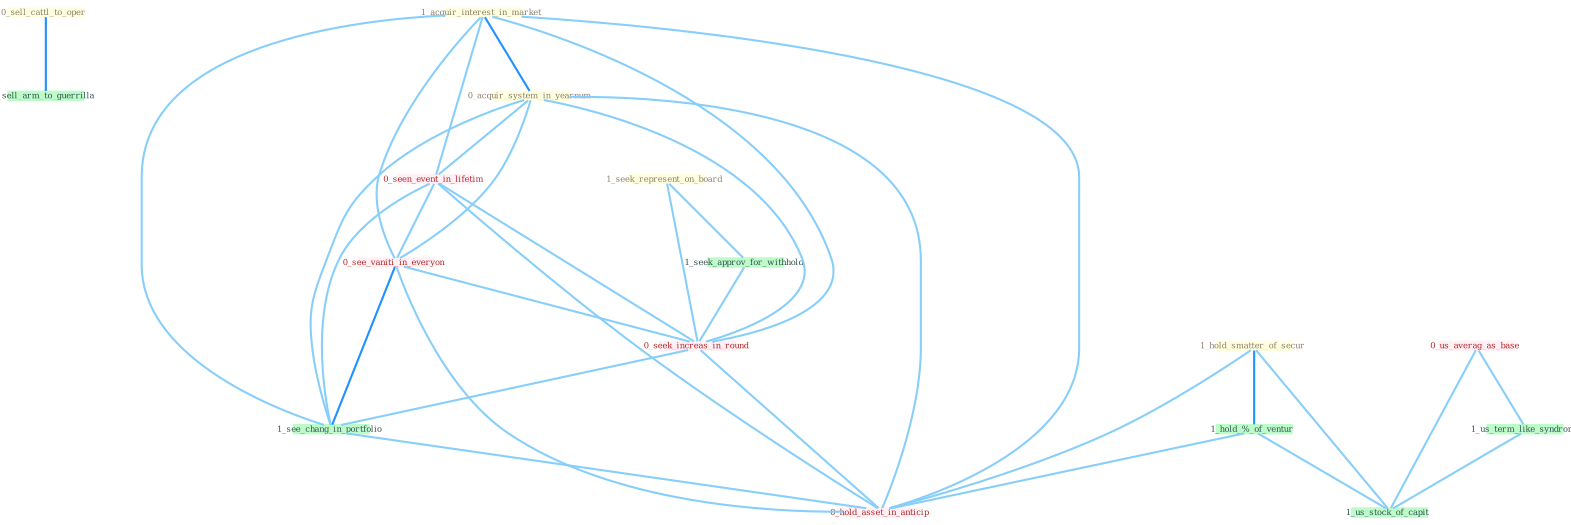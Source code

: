 Graph G{ 
    node
    [shape=polygon,style=filled,width=.5,height=.06,color="#BDFCC9",fixedsize=true,fontsize=4,
    fontcolor="#2f4f4f"];
    {node
    [color="#ffffe0", fontcolor="#8b7d6b"] "0_sell_cattl_to_oper " "1_seek_represent_on_board " "1_acquir_interest_in_market " "1_hold_smatter_of_secur " "0_acquir_system_in_yearnum "}
{node [color="#fff0f5", fontcolor="#b22222"] "0_seen_event_in_lifetim " "0_us_averag_as_base " "0_see_vaniti_in_everyon " "0_seek_increas_in_round " "0_hold_asset_in_anticip "}
edge [color="#B0E2FF"];

	"0_sell_cattl_to_oper " -- "0_sell_arm_to_guerrilla " [w="2", color="#1e90ff" , len=0.8];
	"1_seek_represent_on_board " -- "1_seek_approv_for_withhold " [w="1", color="#87cefa" ];
	"1_seek_represent_on_board " -- "0_seek_increas_in_round " [w="1", color="#87cefa" ];
	"1_acquir_interest_in_market " -- "0_acquir_system_in_yearnum " [w="2", color="#1e90ff" , len=0.8];
	"1_acquir_interest_in_market " -- "0_seen_event_in_lifetim " [w="1", color="#87cefa" ];
	"1_acquir_interest_in_market " -- "0_see_vaniti_in_everyon " [w="1", color="#87cefa" ];
	"1_acquir_interest_in_market " -- "0_seek_increas_in_round " [w="1", color="#87cefa" ];
	"1_acquir_interest_in_market " -- "1_see_chang_in_portfolio " [w="1", color="#87cefa" ];
	"1_acquir_interest_in_market " -- "0_hold_asset_in_anticip " [w="1", color="#87cefa" ];
	"1_hold_smatter_of_secur " -- "1_hold_%_of_ventur " [w="2", color="#1e90ff" , len=0.8];
	"1_hold_smatter_of_secur " -- "1_us_stock_of_capit " [w="1", color="#87cefa" ];
	"1_hold_smatter_of_secur " -- "0_hold_asset_in_anticip " [w="1", color="#87cefa" ];
	"0_acquir_system_in_yearnum " -- "0_seen_event_in_lifetim " [w="1", color="#87cefa" ];
	"0_acquir_system_in_yearnum " -- "0_see_vaniti_in_everyon " [w="1", color="#87cefa" ];
	"0_acquir_system_in_yearnum " -- "0_seek_increas_in_round " [w="1", color="#87cefa" ];
	"0_acquir_system_in_yearnum " -- "1_see_chang_in_portfolio " [w="1", color="#87cefa" ];
	"0_acquir_system_in_yearnum " -- "0_hold_asset_in_anticip " [w="1", color="#87cefa" ];
	"0_seen_event_in_lifetim " -- "0_see_vaniti_in_everyon " [w="1", color="#87cefa" ];
	"0_seen_event_in_lifetim " -- "0_seek_increas_in_round " [w="1", color="#87cefa" ];
	"0_seen_event_in_lifetim " -- "1_see_chang_in_portfolio " [w="1", color="#87cefa" ];
	"0_seen_event_in_lifetim " -- "0_hold_asset_in_anticip " [w="1", color="#87cefa" ];
	"0_us_averag_as_base " -- "1_us_term_like_syndrom " [w="1", color="#87cefa" ];
	"0_us_averag_as_base " -- "1_us_stock_of_capit " [w="1", color="#87cefa" ];
	"1_us_term_like_syndrom " -- "1_us_stock_of_capit " [w="1", color="#87cefa" ];
	"1_seek_approv_for_withhold " -- "0_seek_increas_in_round " [w="1", color="#87cefa" ];
	"1_hold_%_of_ventur " -- "1_us_stock_of_capit " [w="1", color="#87cefa" ];
	"1_hold_%_of_ventur " -- "0_hold_asset_in_anticip " [w="1", color="#87cefa" ];
	"0_see_vaniti_in_everyon " -- "0_seek_increas_in_round " [w="1", color="#87cefa" ];
	"0_see_vaniti_in_everyon " -- "1_see_chang_in_portfolio " [w="2", color="#1e90ff" , len=0.8];
	"0_see_vaniti_in_everyon " -- "0_hold_asset_in_anticip " [w="1", color="#87cefa" ];
	"0_seek_increas_in_round " -- "1_see_chang_in_portfolio " [w="1", color="#87cefa" ];
	"0_seek_increas_in_round " -- "0_hold_asset_in_anticip " [w="1", color="#87cefa" ];
	"1_see_chang_in_portfolio " -- "0_hold_asset_in_anticip " [w="1", color="#87cefa" ];
}